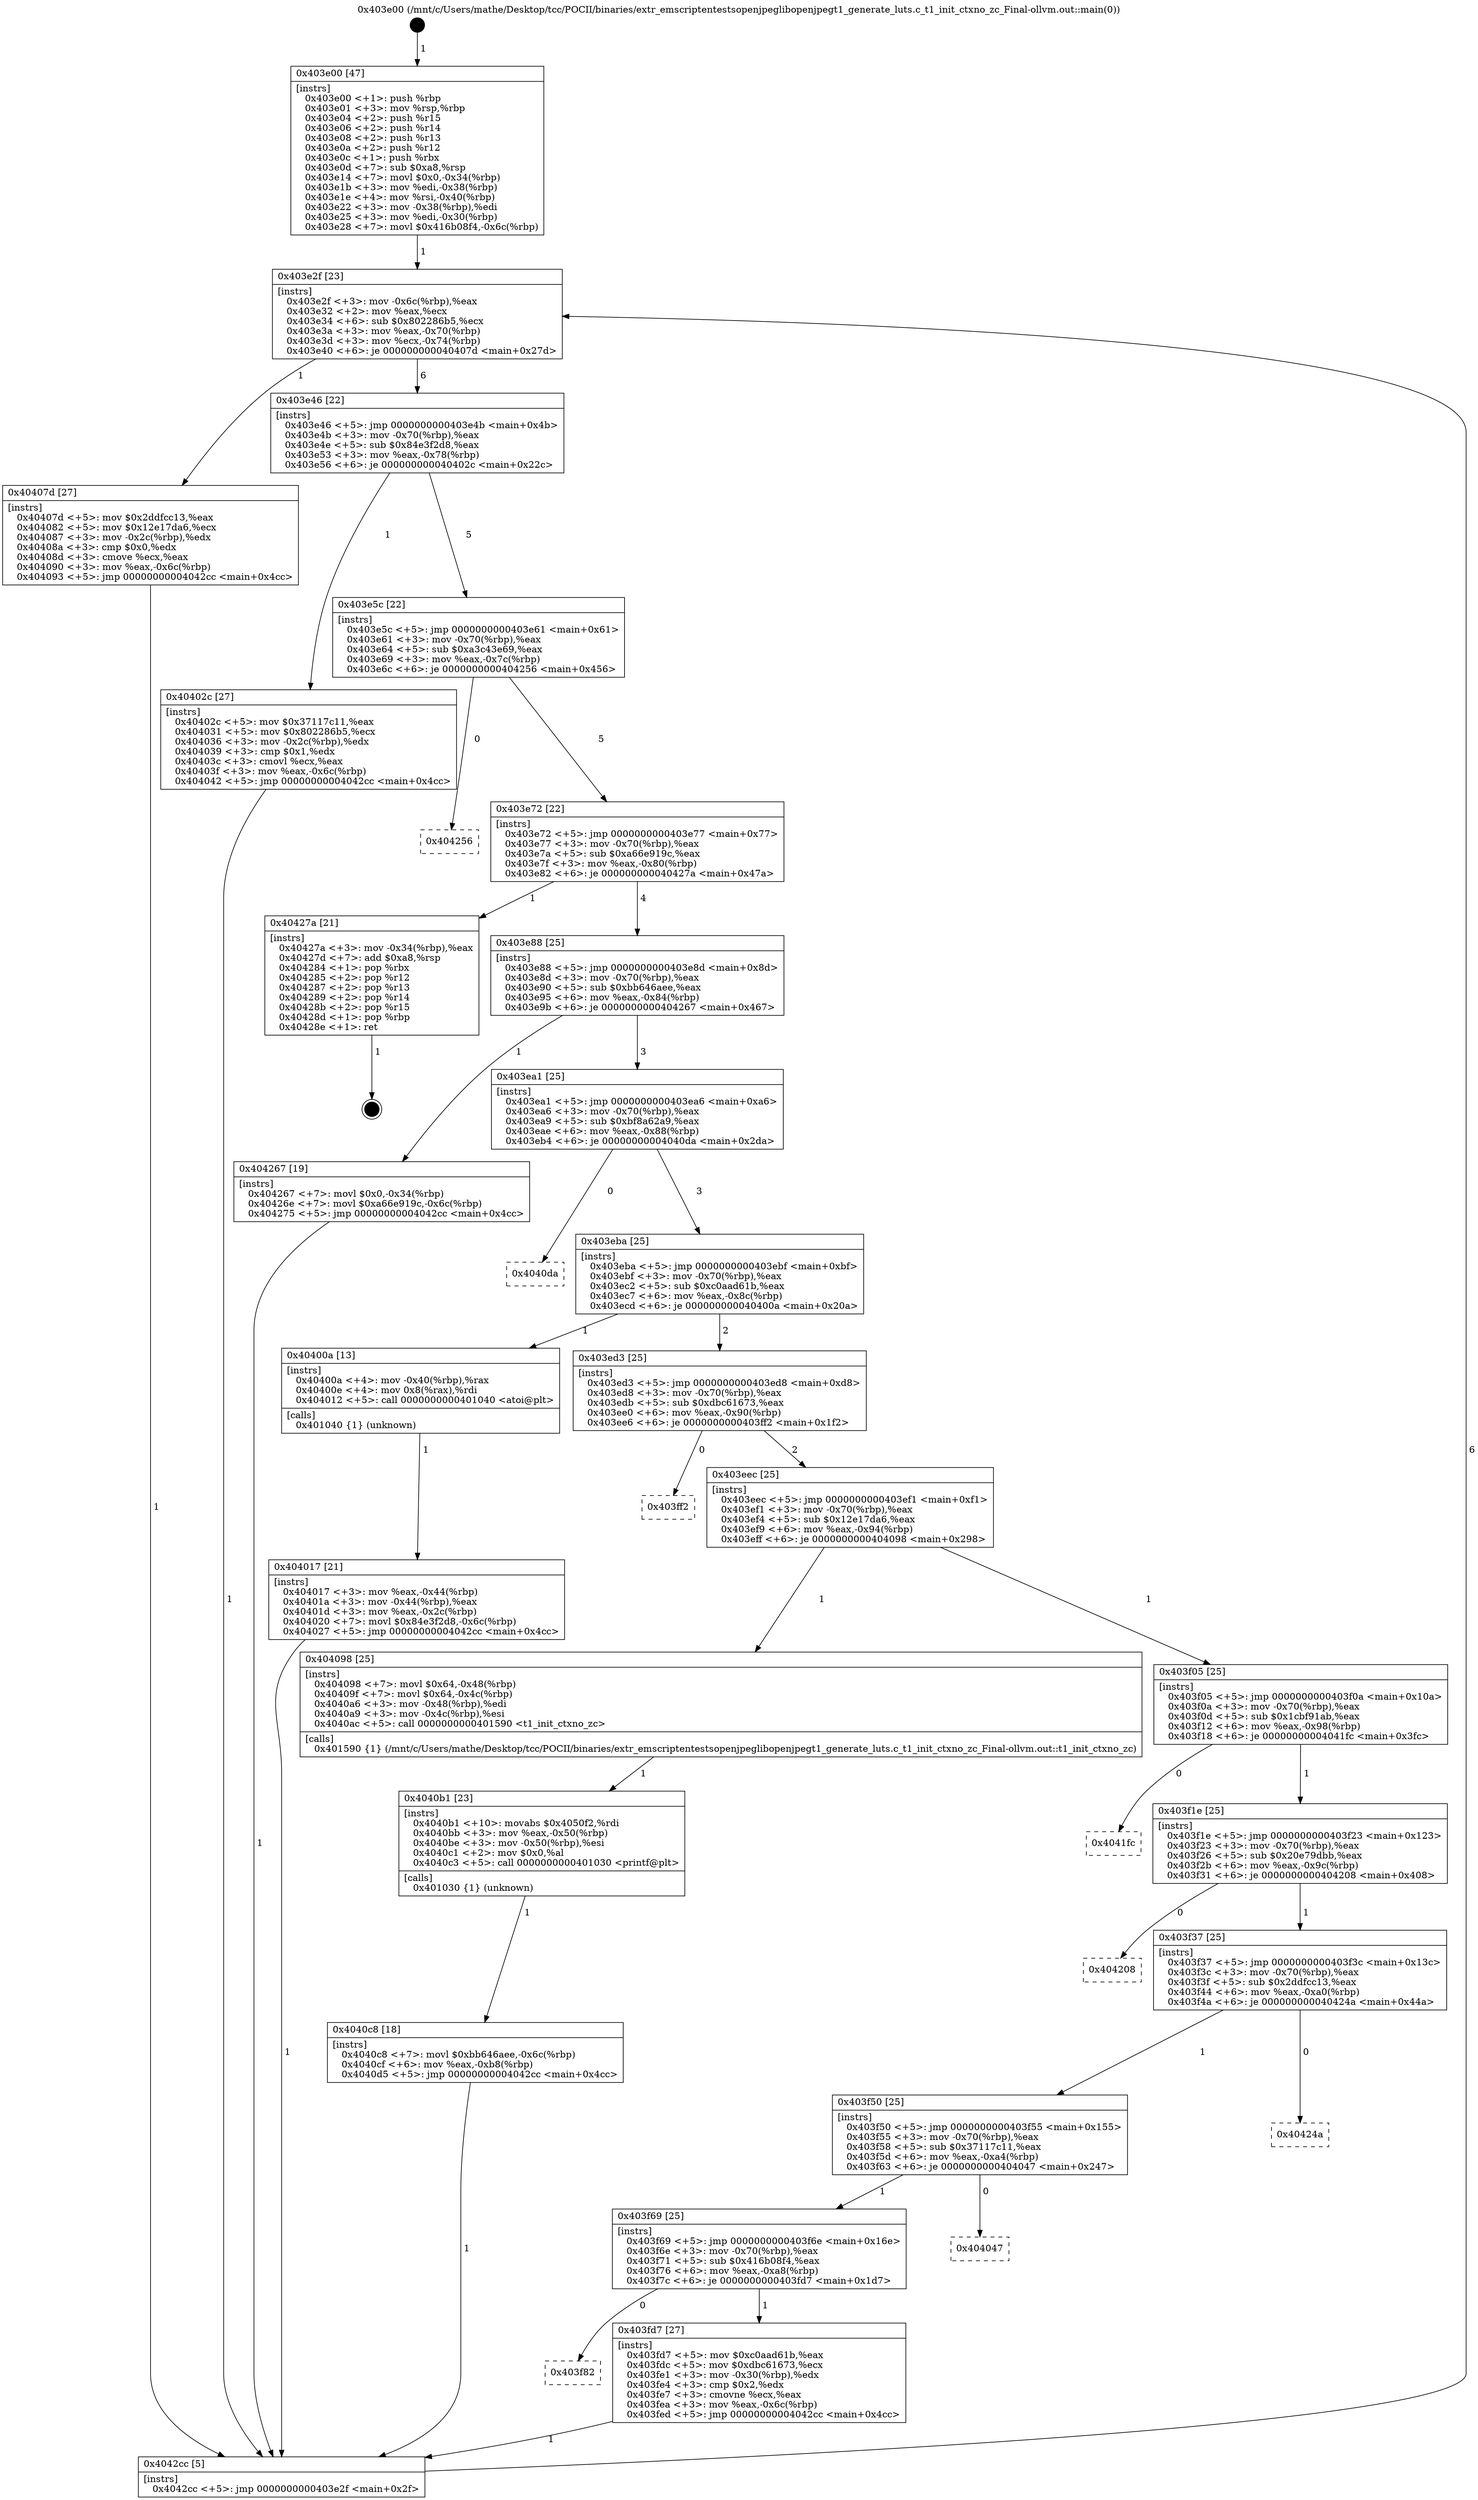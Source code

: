 digraph "0x403e00" {
  label = "0x403e00 (/mnt/c/Users/mathe/Desktop/tcc/POCII/binaries/extr_emscriptentestsopenjpeglibopenjpegt1_generate_luts.c_t1_init_ctxno_zc_Final-ollvm.out::main(0))"
  labelloc = "t"
  node[shape=record]

  Entry [label="",width=0.3,height=0.3,shape=circle,fillcolor=black,style=filled]
  "0x403e2f" [label="{
     0x403e2f [23]\l
     | [instrs]\l
     &nbsp;&nbsp;0x403e2f \<+3\>: mov -0x6c(%rbp),%eax\l
     &nbsp;&nbsp;0x403e32 \<+2\>: mov %eax,%ecx\l
     &nbsp;&nbsp;0x403e34 \<+6\>: sub $0x802286b5,%ecx\l
     &nbsp;&nbsp;0x403e3a \<+3\>: mov %eax,-0x70(%rbp)\l
     &nbsp;&nbsp;0x403e3d \<+3\>: mov %ecx,-0x74(%rbp)\l
     &nbsp;&nbsp;0x403e40 \<+6\>: je 000000000040407d \<main+0x27d\>\l
  }"]
  "0x40407d" [label="{
     0x40407d [27]\l
     | [instrs]\l
     &nbsp;&nbsp;0x40407d \<+5\>: mov $0x2ddfcc13,%eax\l
     &nbsp;&nbsp;0x404082 \<+5\>: mov $0x12e17da6,%ecx\l
     &nbsp;&nbsp;0x404087 \<+3\>: mov -0x2c(%rbp),%edx\l
     &nbsp;&nbsp;0x40408a \<+3\>: cmp $0x0,%edx\l
     &nbsp;&nbsp;0x40408d \<+3\>: cmove %ecx,%eax\l
     &nbsp;&nbsp;0x404090 \<+3\>: mov %eax,-0x6c(%rbp)\l
     &nbsp;&nbsp;0x404093 \<+5\>: jmp 00000000004042cc \<main+0x4cc\>\l
  }"]
  "0x403e46" [label="{
     0x403e46 [22]\l
     | [instrs]\l
     &nbsp;&nbsp;0x403e46 \<+5\>: jmp 0000000000403e4b \<main+0x4b\>\l
     &nbsp;&nbsp;0x403e4b \<+3\>: mov -0x70(%rbp),%eax\l
     &nbsp;&nbsp;0x403e4e \<+5\>: sub $0x84e3f2d8,%eax\l
     &nbsp;&nbsp;0x403e53 \<+3\>: mov %eax,-0x78(%rbp)\l
     &nbsp;&nbsp;0x403e56 \<+6\>: je 000000000040402c \<main+0x22c\>\l
  }"]
  Exit [label="",width=0.3,height=0.3,shape=circle,fillcolor=black,style=filled,peripheries=2]
  "0x40402c" [label="{
     0x40402c [27]\l
     | [instrs]\l
     &nbsp;&nbsp;0x40402c \<+5\>: mov $0x37117c11,%eax\l
     &nbsp;&nbsp;0x404031 \<+5\>: mov $0x802286b5,%ecx\l
     &nbsp;&nbsp;0x404036 \<+3\>: mov -0x2c(%rbp),%edx\l
     &nbsp;&nbsp;0x404039 \<+3\>: cmp $0x1,%edx\l
     &nbsp;&nbsp;0x40403c \<+3\>: cmovl %ecx,%eax\l
     &nbsp;&nbsp;0x40403f \<+3\>: mov %eax,-0x6c(%rbp)\l
     &nbsp;&nbsp;0x404042 \<+5\>: jmp 00000000004042cc \<main+0x4cc\>\l
  }"]
  "0x403e5c" [label="{
     0x403e5c [22]\l
     | [instrs]\l
     &nbsp;&nbsp;0x403e5c \<+5\>: jmp 0000000000403e61 \<main+0x61\>\l
     &nbsp;&nbsp;0x403e61 \<+3\>: mov -0x70(%rbp),%eax\l
     &nbsp;&nbsp;0x403e64 \<+5\>: sub $0xa3c43e69,%eax\l
     &nbsp;&nbsp;0x403e69 \<+3\>: mov %eax,-0x7c(%rbp)\l
     &nbsp;&nbsp;0x403e6c \<+6\>: je 0000000000404256 \<main+0x456\>\l
  }"]
  "0x4040c8" [label="{
     0x4040c8 [18]\l
     | [instrs]\l
     &nbsp;&nbsp;0x4040c8 \<+7\>: movl $0xbb646aee,-0x6c(%rbp)\l
     &nbsp;&nbsp;0x4040cf \<+6\>: mov %eax,-0xb8(%rbp)\l
     &nbsp;&nbsp;0x4040d5 \<+5\>: jmp 00000000004042cc \<main+0x4cc\>\l
  }"]
  "0x404256" [label="{
     0x404256\l
  }", style=dashed]
  "0x403e72" [label="{
     0x403e72 [22]\l
     | [instrs]\l
     &nbsp;&nbsp;0x403e72 \<+5\>: jmp 0000000000403e77 \<main+0x77\>\l
     &nbsp;&nbsp;0x403e77 \<+3\>: mov -0x70(%rbp),%eax\l
     &nbsp;&nbsp;0x403e7a \<+5\>: sub $0xa66e919c,%eax\l
     &nbsp;&nbsp;0x403e7f \<+3\>: mov %eax,-0x80(%rbp)\l
     &nbsp;&nbsp;0x403e82 \<+6\>: je 000000000040427a \<main+0x47a\>\l
  }"]
  "0x4040b1" [label="{
     0x4040b1 [23]\l
     | [instrs]\l
     &nbsp;&nbsp;0x4040b1 \<+10\>: movabs $0x4050f2,%rdi\l
     &nbsp;&nbsp;0x4040bb \<+3\>: mov %eax,-0x50(%rbp)\l
     &nbsp;&nbsp;0x4040be \<+3\>: mov -0x50(%rbp),%esi\l
     &nbsp;&nbsp;0x4040c1 \<+2\>: mov $0x0,%al\l
     &nbsp;&nbsp;0x4040c3 \<+5\>: call 0000000000401030 \<printf@plt\>\l
     | [calls]\l
     &nbsp;&nbsp;0x401030 \{1\} (unknown)\l
  }"]
  "0x40427a" [label="{
     0x40427a [21]\l
     | [instrs]\l
     &nbsp;&nbsp;0x40427a \<+3\>: mov -0x34(%rbp),%eax\l
     &nbsp;&nbsp;0x40427d \<+7\>: add $0xa8,%rsp\l
     &nbsp;&nbsp;0x404284 \<+1\>: pop %rbx\l
     &nbsp;&nbsp;0x404285 \<+2\>: pop %r12\l
     &nbsp;&nbsp;0x404287 \<+2\>: pop %r13\l
     &nbsp;&nbsp;0x404289 \<+2\>: pop %r14\l
     &nbsp;&nbsp;0x40428b \<+2\>: pop %r15\l
     &nbsp;&nbsp;0x40428d \<+1\>: pop %rbp\l
     &nbsp;&nbsp;0x40428e \<+1\>: ret\l
  }"]
  "0x403e88" [label="{
     0x403e88 [25]\l
     | [instrs]\l
     &nbsp;&nbsp;0x403e88 \<+5\>: jmp 0000000000403e8d \<main+0x8d\>\l
     &nbsp;&nbsp;0x403e8d \<+3\>: mov -0x70(%rbp),%eax\l
     &nbsp;&nbsp;0x403e90 \<+5\>: sub $0xbb646aee,%eax\l
     &nbsp;&nbsp;0x403e95 \<+6\>: mov %eax,-0x84(%rbp)\l
     &nbsp;&nbsp;0x403e9b \<+6\>: je 0000000000404267 \<main+0x467\>\l
  }"]
  "0x404017" [label="{
     0x404017 [21]\l
     | [instrs]\l
     &nbsp;&nbsp;0x404017 \<+3\>: mov %eax,-0x44(%rbp)\l
     &nbsp;&nbsp;0x40401a \<+3\>: mov -0x44(%rbp),%eax\l
     &nbsp;&nbsp;0x40401d \<+3\>: mov %eax,-0x2c(%rbp)\l
     &nbsp;&nbsp;0x404020 \<+7\>: movl $0x84e3f2d8,-0x6c(%rbp)\l
     &nbsp;&nbsp;0x404027 \<+5\>: jmp 00000000004042cc \<main+0x4cc\>\l
  }"]
  "0x404267" [label="{
     0x404267 [19]\l
     | [instrs]\l
     &nbsp;&nbsp;0x404267 \<+7\>: movl $0x0,-0x34(%rbp)\l
     &nbsp;&nbsp;0x40426e \<+7\>: movl $0xa66e919c,-0x6c(%rbp)\l
     &nbsp;&nbsp;0x404275 \<+5\>: jmp 00000000004042cc \<main+0x4cc\>\l
  }"]
  "0x403ea1" [label="{
     0x403ea1 [25]\l
     | [instrs]\l
     &nbsp;&nbsp;0x403ea1 \<+5\>: jmp 0000000000403ea6 \<main+0xa6\>\l
     &nbsp;&nbsp;0x403ea6 \<+3\>: mov -0x70(%rbp),%eax\l
     &nbsp;&nbsp;0x403ea9 \<+5\>: sub $0xbf8a62a9,%eax\l
     &nbsp;&nbsp;0x403eae \<+6\>: mov %eax,-0x88(%rbp)\l
     &nbsp;&nbsp;0x403eb4 \<+6\>: je 00000000004040da \<main+0x2da\>\l
  }"]
  "0x403e00" [label="{
     0x403e00 [47]\l
     | [instrs]\l
     &nbsp;&nbsp;0x403e00 \<+1\>: push %rbp\l
     &nbsp;&nbsp;0x403e01 \<+3\>: mov %rsp,%rbp\l
     &nbsp;&nbsp;0x403e04 \<+2\>: push %r15\l
     &nbsp;&nbsp;0x403e06 \<+2\>: push %r14\l
     &nbsp;&nbsp;0x403e08 \<+2\>: push %r13\l
     &nbsp;&nbsp;0x403e0a \<+2\>: push %r12\l
     &nbsp;&nbsp;0x403e0c \<+1\>: push %rbx\l
     &nbsp;&nbsp;0x403e0d \<+7\>: sub $0xa8,%rsp\l
     &nbsp;&nbsp;0x403e14 \<+7\>: movl $0x0,-0x34(%rbp)\l
     &nbsp;&nbsp;0x403e1b \<+3\>: mov %edi,-0x38(%rbp)\l
     &nbsp;&nbsp;0x403e1e \<+4\>: mov %rsi,-0x40(%rbp)\l
     &nbsp;&nbsp;0x403e22 \<+3\>: mov -0x38(%rbp),%edi\l
     &nbsp;&nbsp;0x403e25 \<+3\>: mov %edi,-0x30(%rbp)\l
     &nbsp;&nbsp;0x403e28 \<+7\>: movl $0x416b08f4,-0x6c(%rbp)\l
  }"]
  "0x4040da" [label="{
     0x4040da\l
  }", style=dashed]
  "0x403eba" [label="{
     0x403eba [25]\l
     | [instrs]\l
     &nbsp;&nbsp;0x403eba \<+5\>: jmp 0000000000403ebf \<main+0xbf\>\l
     &nbsp;&nbsp;0x403ebf \<+3\>: mov -0x70(%rbp),%eax\l
     &nbsp;&nbsp;0x403ec2 \<+5\>: sub $0xc0aad61b,%eax\l
     &nbsp;&nbsp;0x403ec7 \<+6\>: mov %eax,-0x8c(%rbp)\l
     &nbsp;&nbsp;0x403ecd \<+6\>: je 000000000040400a \<main+0x20a\>\l
  }"]
  "0x4042cc" [label="{
     0x4042cc [5]\l
     | [instrs]\l
     &nbsp;&nbsp;0x4042cc \<+5\>: jmp 0000000000403e2f \<main+0x2f\>\l
  }"]
  "0x40400a" [label="{
     0x40400a [13]\l
     | [instrs]\l
     &nbsp;&nbsp;0x40400a \<+4\>: mov -0x40(%rbp),%rax\l
     &nbsp;&nbsp;0x40400e \<+4\>: mov 0x8(%rax),%rdi\l
     &nbsp;&nbsp;0x404012 \<+5\>: call 0000000000401040 \<atoi@plt\>\l
     | [calls]\l
     &nbsp;&nbsp;0x401040 \{1\} (unknown)\l
  }"]
  "0x403ed3" [label="{
     0x403ed3 [25]\l
     | [instrs]\l
     &nbsp;&nbsp;0x403ed3 \<+5\>: jmp 0000000000403ed8 \<main+0xd8\>\l
     &nbsp;&nbsp;0x403ed8 \<+3\>: mov -0x70(%rbp),%eax\l
     &nbsp;&nbsp;0x403edb \<+5\>: sub $0xdbc61673,%eax\l
     &nbsp;&nbsp;0x403ee0 \<+6\>: mov %eax,-0x90(%rbp)\l
     &nbsp;&nbsp;0x403ee6 \<+6\>: je 0000000000403ff2 \<main+0x1f2\>\l
  }"]
  "0x403f82" [label="{
     0x403f82\l
  }", style=dashed]
  "0x403ff2" [label="{
     0x403ff2\l
  }", style=dashed]
  "0x403eec" [label="{
     0x403eec [25]\l
     | [instrs]\l
     &nbsp;&nbsp;0x403eec \<+5\>: jmp 0000000000403ef1 \<main+0xf1\>\l
     &nbsp;&nbsp;0x403ef1 \<+3\>: mov -0x70(%rbp),%eax\l
     &nbsp;&nbsp;0x403ef4 \<+5\>: sub $0x12e17da6,%eax\l
     &nbsp;&nbsp;0x403ef9 \<+6\>: mov %eax,-0x94(%rbp)\l
     &nbsp;&nbsp;0x403eff \<+6\>: je 0000000000404098 \<main+0x298\>\l
  }"]
  "0x403fd7" [label="{
     0x403fd7 [27]\l
     | [instrs]\l
     &nbsp;&nbsp;0x403fd7 \<+5\>: mov $0xc0aad61b,%eax\l
     &nbsp;&nbsp;0x403fdc \<+5\>: mov $0xdbc61673,%ecx\l
     &nbsp;&nbsp;0x403fe1 \<+3\>: mov -0x30(%rbp),%edx\l
     &nbsp;&nbsp;0x403fe4 \<+3\>: cmp $0x2,%edx\l
     &nbsp;&nbsp;0x403fe7 \<+3\>: cmovne %ecx,%eax\l
     &nbsp;&nbsp;0x403fea \<+3\>: mov %eax,-0x6c(%rbp)\l
     &nbsp;&nbsp;0x403fed \<+5\>: jmp 00000000004042cc \<main+0x4cc\>\l
  }"]
  "0x404098" [label="{
     0x404098 [25]\l
     | [instrs]\l
     &nbsp;&nbsp;0x404098 \<+7\>: movl $0x64,-0x48(%rbp)\l
     &nbsp;&nbsp;0x40409f \<+7\>: movl $0x64,-0x4c(%rbp)\l
     &nbsp;&nbsp;0x4040a6 \<+3\>: mov -0x48(%rbp),%edi\l
     &nbsp;&nbsp;0x4040a9 \<+3\>: mov -0x4c(%rbp),%esi\l
     &nbsp;&nbsp;0x4040ac \<+5\>: call 0000000000401590 \<t1_init_ctxno_zc\>\l
     | [calls]\l
     &nbsp;&nbsp;0x401590 \{1\} (/mnt/c/Users/mathe/Desktop/tcc/POCII/binaries/extr_emscriptentestsopenjpeglibopenjpegt1_generate_luts.c_t1_init_ctxno_zc_Final-ollvm.out::t1_init_ctxno_zc)\l
  }"]
  "0x403f05" [label="{
     0x403f05 [25]\l
     | [instrs]\l
     &nbsp;&nbsp;0x403f05 \<+5\>: jmp 0000000000403f0a \<main+0x10a\>\l
     &nbsp;&nbsp;0x403f0a \<+3\>: mov -0x70(%rbp),%eax\l
     &nbsp;&nbsp;0x403f0d \<+5\>: sub $0x1cbf91ab,%eax\l
     &nbsp;&nbsp;0x403f12 \<+6\>: mov %eax,-0x98(%rbp)\l
     &nbsp;&nbsp;0x403f18 \<+6\>: je 00000000004041fc \<main+0x3fc\>\l
  }"]
  "0x403f69" [label="{
     0x403f69 [25]\l
     | [instrs]\l
     &nbsp;&nbsp;0x403f69 \<+5\>: jmp 0000000000403f6e \<main+0x16e\>\l
     &nbsp;&nbsp;0x403f6e \<+3\>: mov -0x70(%rbp),%eax\l
     &nbsp;&nbsp;0x403f71 \<+5\>: sub $0x416b08f4,%eax\l
     &nbsp;&nbsp;0x403f76 \<+6\>: mov %eax,-0xa8(%rbp)\l
     &nbsp;&nbsp;0x403f7c \<+6\>: je 0000000000403fd7 \<main+0x1d7\>\l
  }"]
  "0x4041fc" [label="{
     0x4041fc\l
  }", style=dashed]
  "0x403f1e" [label="{
     0x403f1e [25]\l
     | [instrs]\l
     &nbsp;&nbsp;0x403f1e \<+5\>: jmp 0000000000403f23 \<main+0x123\>\l
     &nbsp;&nbsp;0x403f23 \<+3\>: mov -0x70(%rbp),%eax\l
     &nbsp;&nbsp;0x403f26 \<+5\>: sub $0x20e79dbb,%eax\l
     &nbsp;&nbsp;0x403f2b \<+6\>: mov %eax,-0x9c(%rbp)\l
     &nbsp;&nbsp;0x403f31 \<+6\>: je 0000000000404208 \<main+0x408\>\l
  }"]
  "0x404047" [label="{
     0x404047\l
  }", style=dashed]
  "0x404208" [label="{
     0x404208\l
  }", style=dashed]
  "0x403f37" [label="{
     0x403f37 [25]\l
     | [instrs]\l
     &nbsp;&nbsp;0x403f37 \<+5\>: jmp 0000000000403f3c \<main+0x13c\>\l
     &nbsp;&nbsp;0x403f3c \<+3\>: mov -0x70(%rbp),%eax\l
     &nbsp;&nbsp;0x403f3f \<+5\>: sub $0x2ddfcc13,%eax\l
     &nbsp;&nbsp;0x403f44 \<+6\>: mov %eax,-0xa0(%rbp)\l
     &nbsp;&nbsp;0x403f4a \<+6\>: je 000000000040424a \<main+0x44a\>\l
  }"]
  "0x403f50" [label="{
     0x403f50 [25]\l
     | [instrs]\l
     &nbsp;&nbsp;0x403f50 \<+5\>: jmp 0000000000403f55 \<main+0x155\>\l
     &nbsp;&nbsp;0x403f55 \<+3\>: mov -0x70(%rbp),%eax\l
     &nbsp;&nbsp;0x403f58 \<+5\>: sub $0x37117c11,%eax\l
     &nbsp;&nbsp;0x403f5d \<+6\>: mov %eax,-0xa4(%rbp)\l
     &nbsp;&nbsp;0x403f63 \<+6\>: je 0000000000404047 \<main+0x247\>\l
  }"]
  "0x40424a" [label="{
     0x40424a\l
  }", style=dashed]
  Entry -> "0x403e00" [label=" 1"]
  "0x403e2f" -> "0x40407d" [label=" 1"]
  "0x403e2f" -> "0x403e46" [label=" 6"]
  "0x40427a" -> Exit [label=" 1"]
  "0x403e46" -> "0x40402c" [label=" 1"]
  "0x403e46" -> "0x403e5c" [label=" 5"]
  "0x404267" -> "0x4042cc" [label=" 1"]
  "0x403e5c" -> "0x404256" [label=" 0"]
  "0x403e5c" -> "0x403e72" [label=" 5"]
  "0x4040c8" -> "0x4042cc" [label=" 1"]
  "0x403e72" -> "0x40427a" [label=" 1"]
  "0x403e72" -> "0x403e88" [label=" 4"]
  "0x4040b1" -> "0x4040c8" [label=" 1"]
  "0x403e88" -> "0x404267" [label=" 1"]
  "0x403e88" -> "0x403ea1" [label=" 3"]
  "0x404098" -> "0x4040b1" [label=" 1"]
  "0x403ea1" -> "0x4040da" [label=" 0"]
  "0x403ea1" -> "0x403eba" [label=" 3"]
  "0x40407d" -> "0x4042cc" [label=" 1"]
  "0x403eba" -> "0x40400a" [label=" 1"]
  "0x403eba" -> "0x403ed3" [label=" 2"]
  "0x40402c" -> "0x4042cc" [label=" 1"]
  "0x403ed3" -> "0x403ff2" [label=" 0"]
  "0x403ed3" -> "0x403eec" [label=" 2"]
  "0x404017" -> "0x4042cc" [label=" 1"]
  "0x403eec" -> "0x404098" [label=" 1"]
  "0x403eec" -> "0x403f05" [label=" 1"]
  "0x40400a" -> "0x404017" [label=" 1"]
  "0x403f05" -> "0x4041fc" [label=" 0"]
  "0x403f05" -> "0x403f1e" [label=" 1"]
  "0x403e00" -> "0x403e2f" [label=" 1"]
  "0x403f1e" -> "0x404208" [label=" 0"]
  "0x403f1e" -> "0x403f37" [label=" 1"]
  "0x403fd7" -> "0x4042cc" [label=" 1"]
  "0x403f37" -> "0x40424a" [label=" 0"]
  "0x403f37" -> "0x403f50" [label=" 1"]
  "0x403f69" -> "0x403f82" [label=" 0"]
  "0x403f50" -> "0x404047" [label=" 0"]
  "0x403f50" -> "0x403f69" [label=" 1"]
  "0x4042cc" -> "0x403e2f" [label=" 6"]
  "0x403f69" -> "0x403fd7" [label=" 1"]
}
